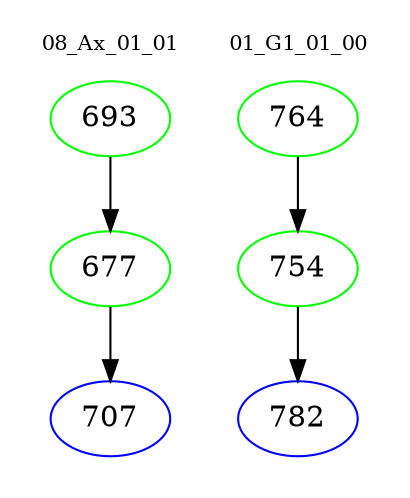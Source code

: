 digraph{
subgraph cluster_0 {
color = white
label = "08_Ax_01_01";
fontsize=10;
T0_693 [label="693", color="green"]
T0_693 -> T0_677 [color="black"]
T0_677 [label="677", color="green"]
T0_677 -> T0_707 [color="black"]
T0_707 [label="707", color="blue"]
}
subgraph cluster_1 {
color = white
label = "01_G1_01_00";
fontsize=10;
T1_764 [label="764", color="green"]
T1_764 -> T1_754 [color="black"]
T1_754 [label="754", color="green"]
T1_754 -> T1_782 [color="black"]
T1_782 [label="782", color="blue"]
}
}
